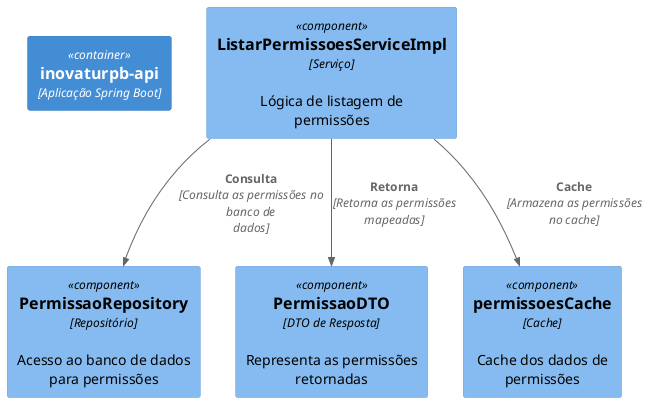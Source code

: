 @startuml
!define C4_COMPONENT
!include <C4/C4_Component.puml>

Container(app, "inovaturpb-api", "Aplicação Spring Boot")

' Serviço principal
Component(service, "ListarPermissoesServiceImpl", "Serviço", "Lógica de listagem de permissões")

' Repositório
Component(repo, "PermissaoRepository", "Repositório", "Acesso ao banco de dados para permissões")

' DTO de resposta
Component(dto, "PermissaoDTO", "DTO de Resposta", "Representa as permissões retornadas")

' Cache
Component(cache, "permissoesCache", "Cache", "Cache dos dados de permissões")

' Relacionamentos
Rel(service, repo, "Consulta", "Consulta as permissões no banco de dados")
Rel(service, cache, "Cache", "Armazena as permissões no cache")
Rel(service, dto, "Retorna", "Retorna as permissões mapeadas")

@enduml
